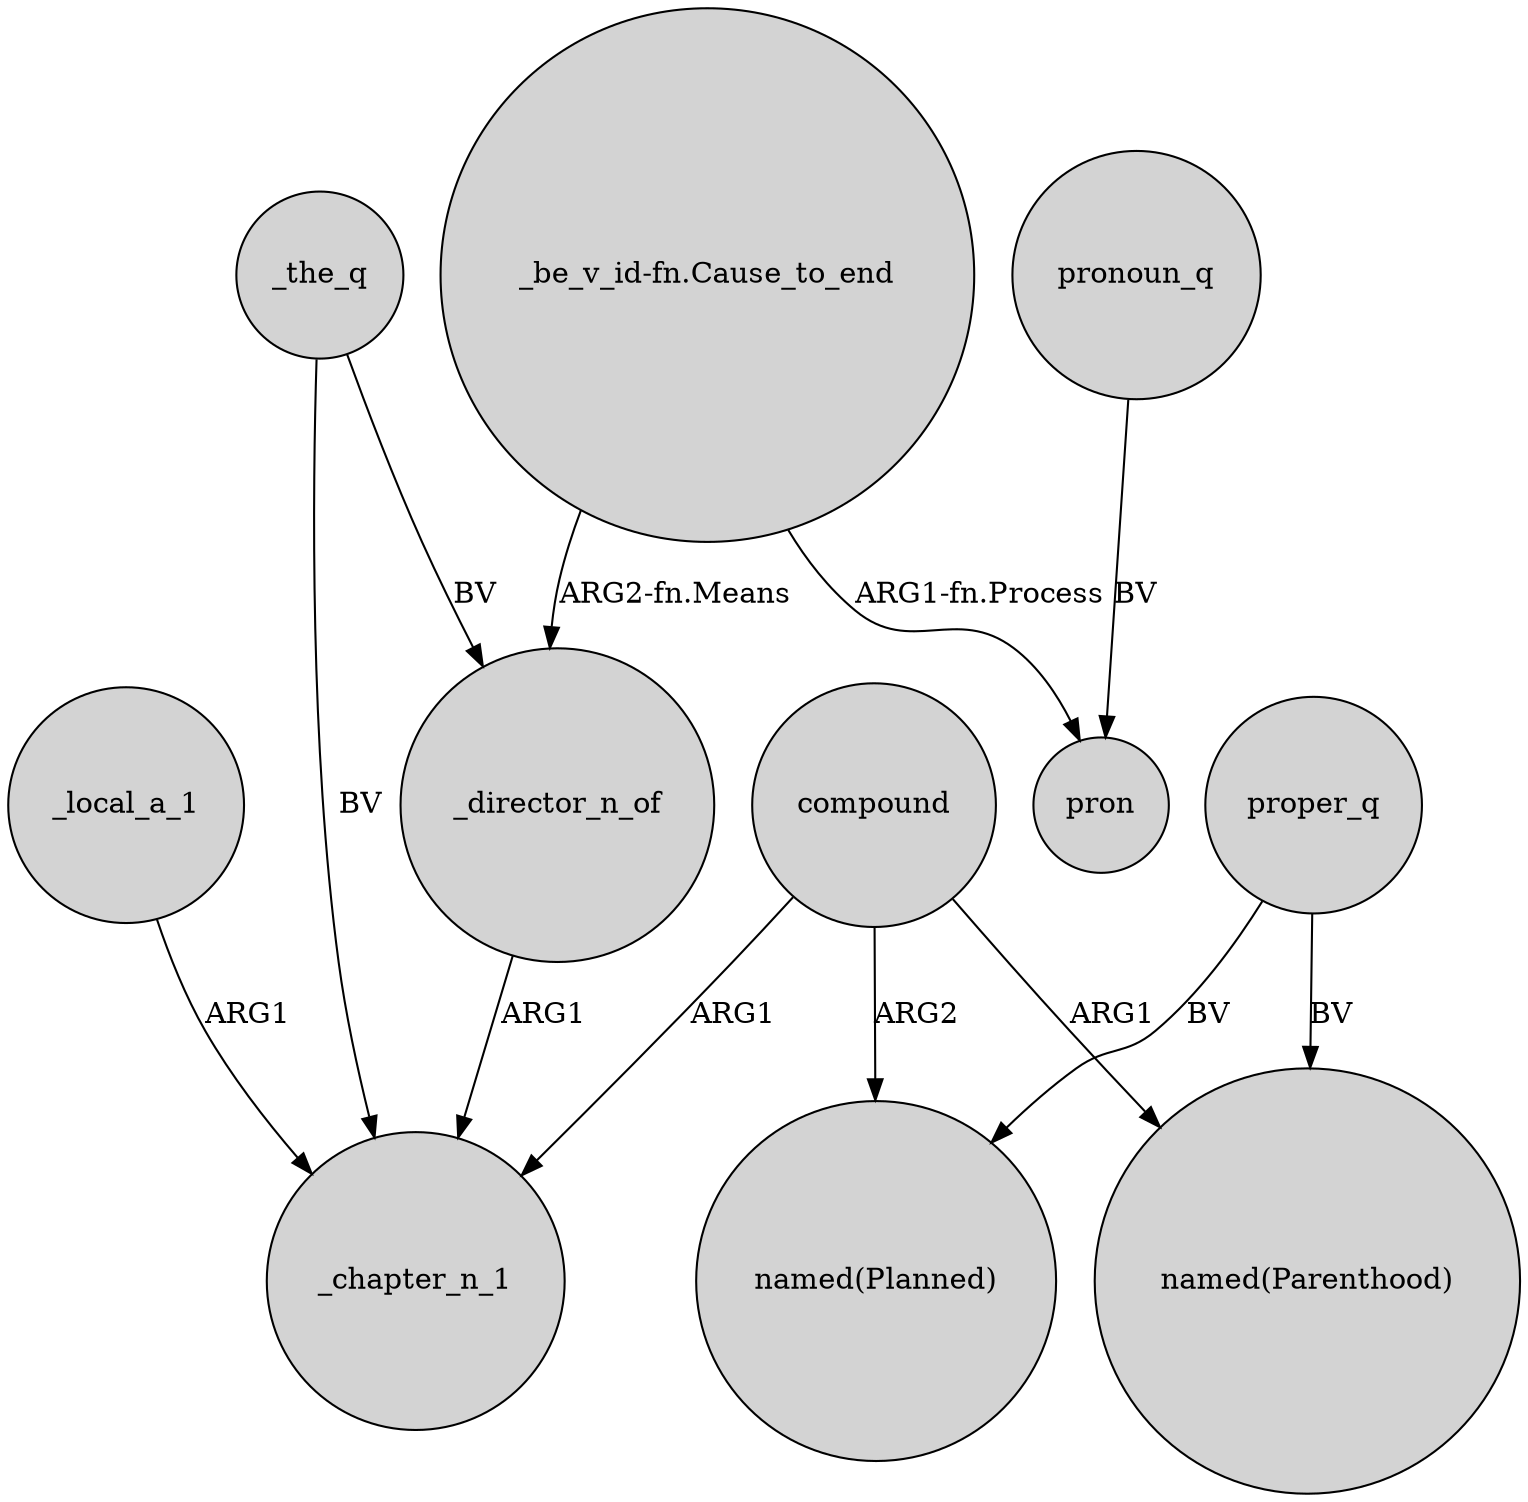 digraph {
	node [shape=circle style=filled]
	compound -> _chapter_n_1 [label=ARG1]
	_local_a_1 -> _chapter_n_1 [label=ARG1]
	_director_n_of -> _chapter_n_1 [label=ARG1]
	compound -> "named(Parenthood)" [label=ARG1]
	compound -> "named(Planned)" [label=ARG2]
	proper_q -> "named(Parenthood)" [label=BV]
	proper_q -> "named(Planned)" [label=BV]
	_the_q -> _chapter_n_1 [label=BV]
	pronoun_q -> pron [label=BV]
	"_be_v_id-fn.Cause_to_end" -> pron [label="ARG1-fn.Process"]
	"_be_v_id-fn.Cause_to_end" -> _director_n_of [label="ARG2-fn.Means"]
	_the_q -> _director_n_of [label=BV]
}
